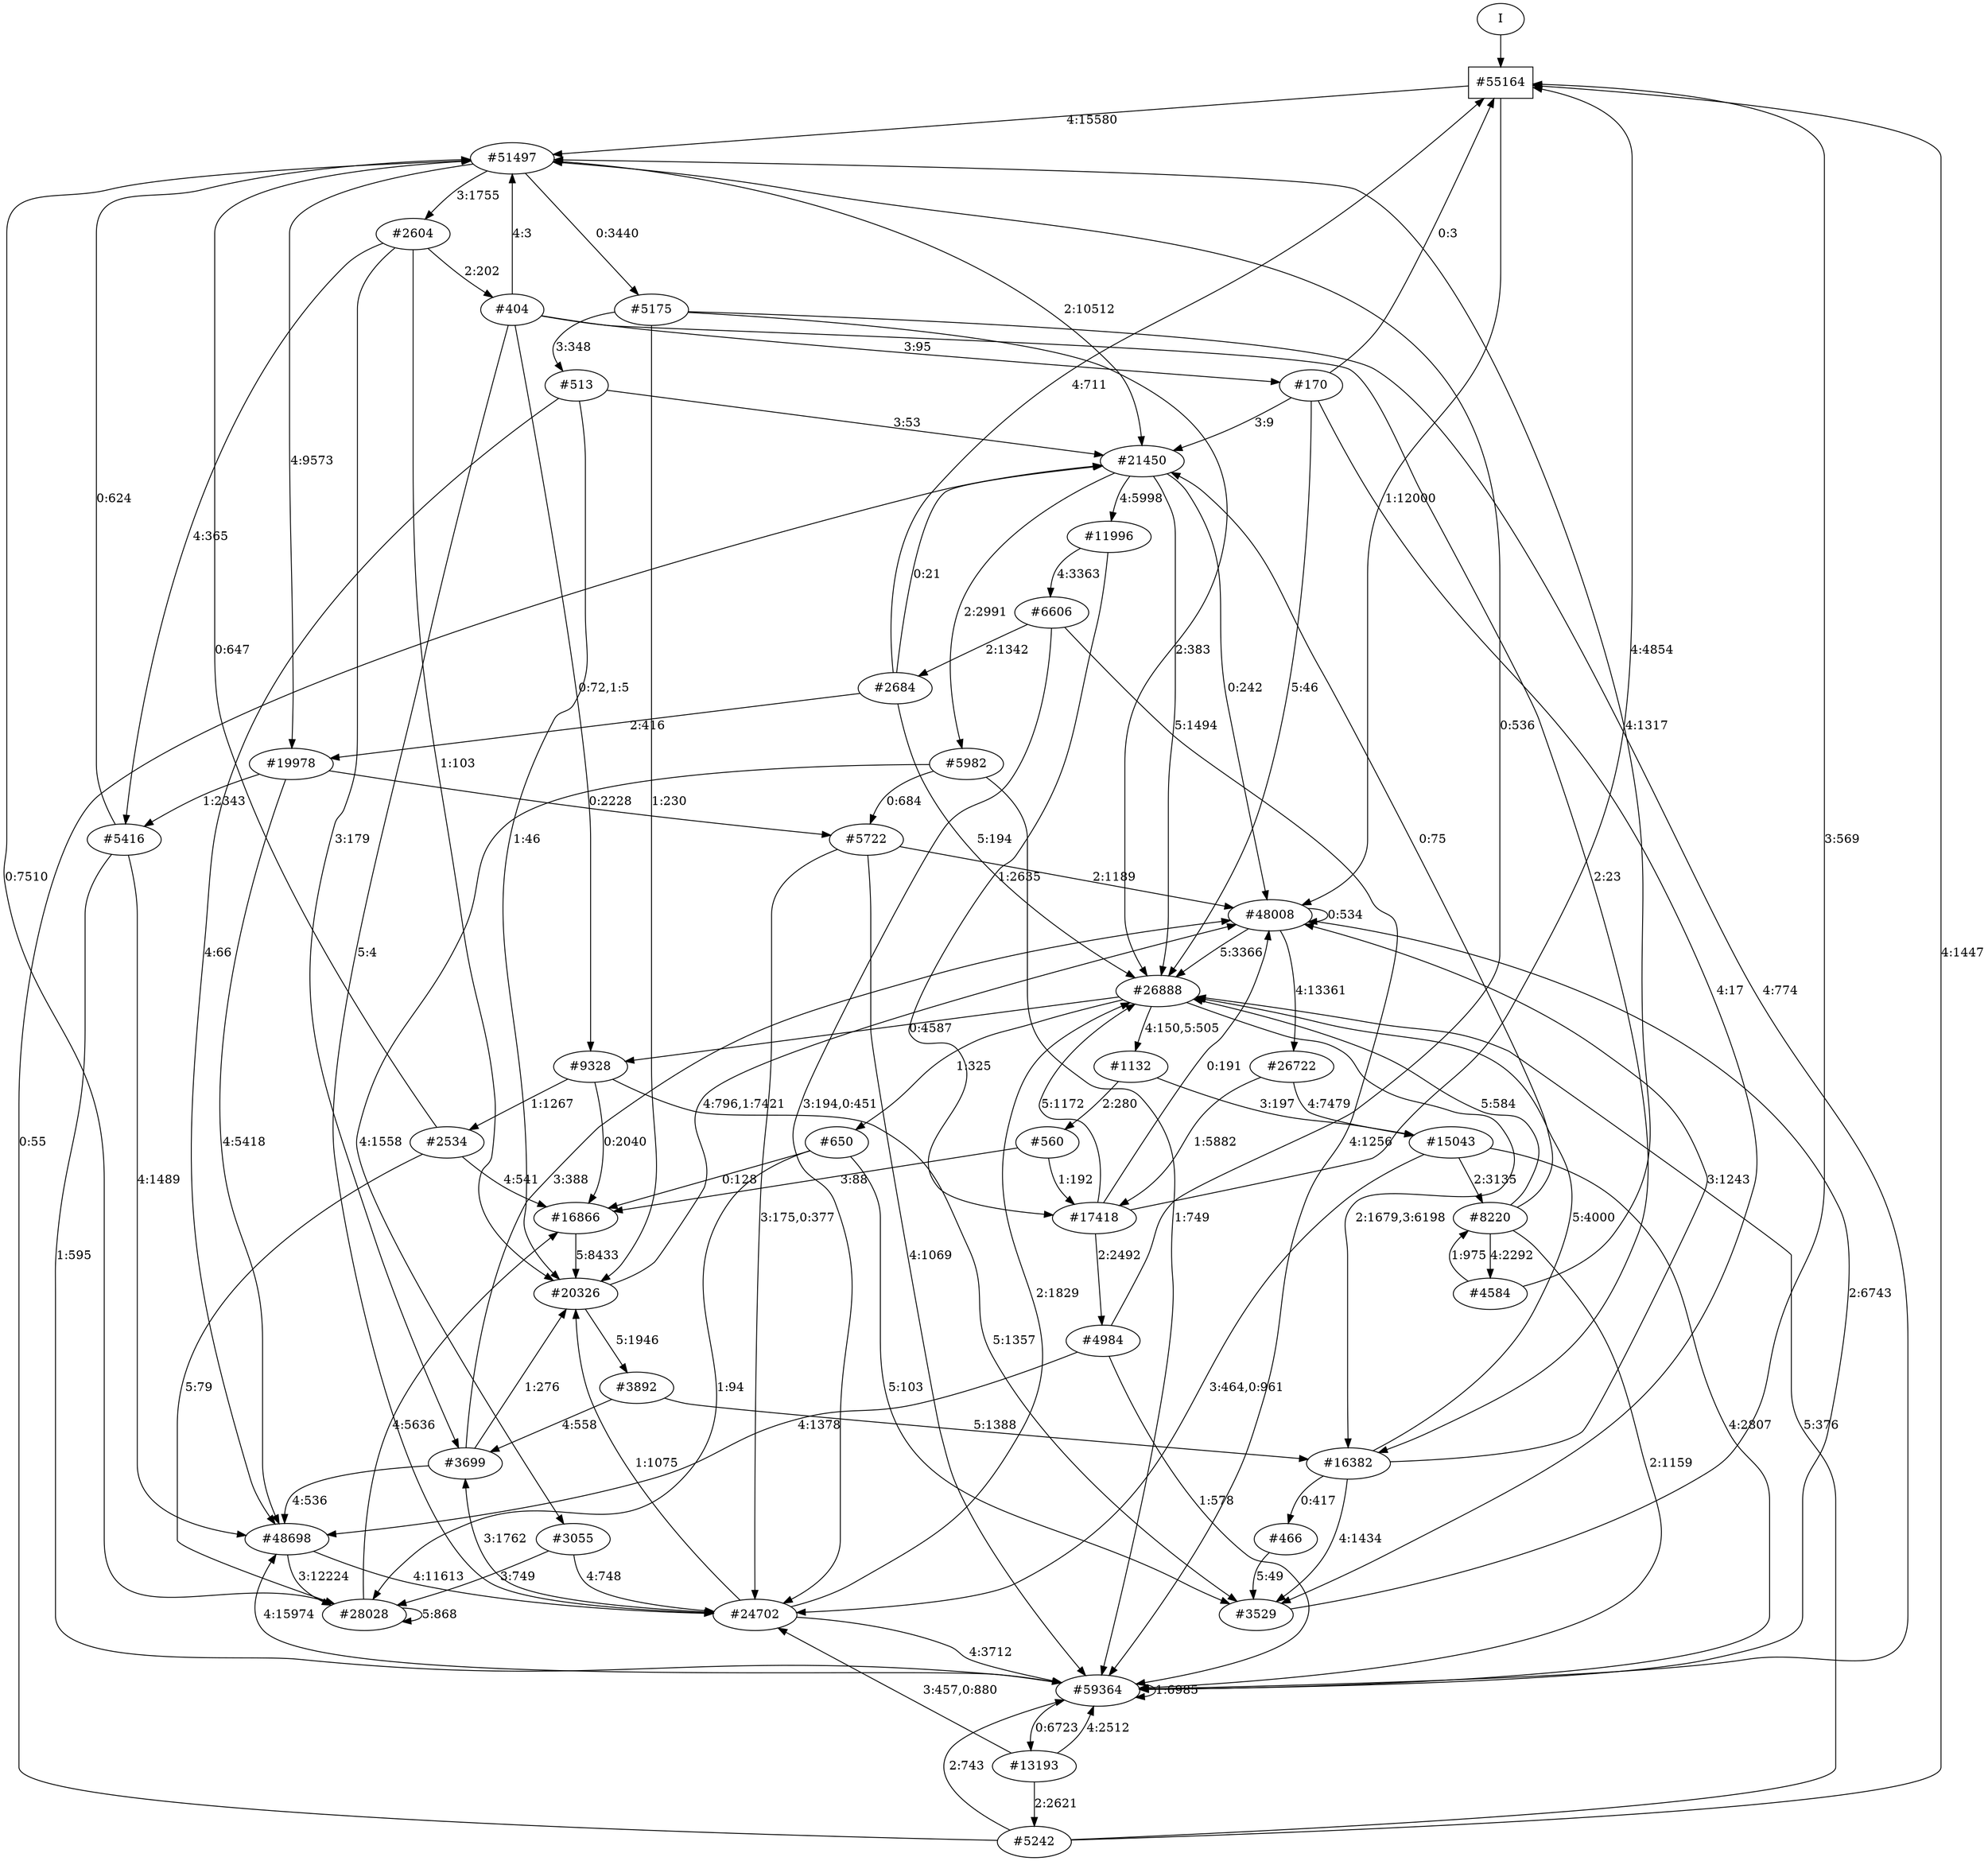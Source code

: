 // produced with flexfringe from git commitd1cf04ada0831d0605a3651971ef9a02091d8823
// dfasat/flexfringe -h=alergia -d=alergia_data -o=experiments/flexfringe_pautomac_study/flexfringe_data/exp6_n100_p0_01dfa -n=100 -p=0.01 /Users/nicholasrenninger/Google Drive/Grad School/specification learning/code/DPFA_DTS_product_experiment/dfasatInvestigations/experiments/flexfringe_pautomac_study/flexfringe_data/flexfringe_pautomac_study_train 
digraph DFA {
	0 [label="root" shape=box];
		I -> 0;
	0 [ label="#55164"  ];
		0 -> 1 [label="4:15580"  ];
		0 -> 55 [label="1:12000"  ];
	1 [ label="#51497"  ];
		1 -> 2 [label="2:10512"  ];
		1 -> 152 [label="3:1755"  ];
		1 -> 196 [label="4:9573"  ];
		1 -> 305 [label="0:3440"  ];
	196 [ label="#19978"  ];
		196 -> 197 [label="0:2228"  ];
		196 -> 198 [label="4:5418"  ];
		196 -> 271 [label="1:2343"  ];
	198 [ label="#48698"  ];
		198 -> 199 [label="3:12224"  ];
		198 -> 322 [label="4:11613"  ];
	322 [ label="#24702"  ];
		322 -> 86 [label="2:1829"  ];
		322 -> 98 [label="4:3712"  ];
		322 -> 201 [label="1:1075"  ];
		322 -> 1286 [label="3:1762"  ];
	1286 [ label="#3699"  ];
		1286 -> 55 [label="3:388"  ];
		1286 -> 198 [label="4:536"  ];
		1286 -> 201 [label="1:276"  ];
	199 [ label="#28028"  ];
		199 -> 1 [label="0:7510"  ];
		199 -> 199 [label="5:868"  ];
		199 -> 200 [label="4:5636"  ];
	200 [ label="#16866"  ];
		200 -> 201 [label="5:8433"  ];
	201 [ label="#20326"  ];
		201 -> 55 [label="4:796,1:7421"  ];
		201 -> 441 [label="5:1946"  ];
	441 [ label="#3892"  ];
		441 -> 87 [label="5:1388"  ];
		441 -> 1286 [label="4:558"  ];
	197 [ label="#5722"  ];
		197 -> 55 [label="2:1189"  ];
		197 -> 98 [label="4:1069"  ];
		197 -> 322 [label="3:175,0:377"  ];
	271 [ label="#5416"  ];
		271 -> 1 [label="0:624"  ];
		271 -> 98 [label="1:595"  ];
		271 -> 198 [label="4:1489"  ];
	2 [ label="#21450"  ];
		2 -> 3 [label="4:5998"  ];
		2 -> 55 [label="0:242"  ];
		2 -> 86 [label="5:1494"  ];
		2 -> 116 [label="2:2991"  ];
	3 [ label="#11996"  ];
		3 -> 4 [label="4:3363"  ];
		3 -> 57 [label="1:2635"  ];
	4 [ label="#6606"  ];
		4 -> 70 [label="2:1342"  ];
		4 -> 98 [label="4:1256"  ];
		4 -> 322 [label="3:194,0:451"  ];
	70 [ label="#2684"  ];
		70 -> 0 [label="4:711"  ];
		70 -> 2 [label="0:21"  ];
		70 -> 86 [label="5:194"  ];
		70 -> 196 [label="2:416"  ];
	116 [ label="#5982"  ];
		116 -> 98 [label="1:749"  ];
		116 -> 197 [label="0:684"  ];
		116 -> 488 [label="4:1558"  ];
	488 [ label="#3055"  ];
		488 -> 199 [label="3:749"  ];
		488 -> 322 [label="4:748"  ];
	152 [ label="#2604"  ];
		152 -> 1716 [label="2:202"  ];
		152 -> 201 [label="1:103"  ];
		152 -> 271 [label="4:365"  ];
		152 -> 1286 [label="3:179"  ];
	1716 [ label="#404"  ];
		1716 -> 1717 [label="3:95"  ];
		1716 -> 1 [label="4:3"  ];
		1716 -> 87 [label="2:23"  ];
		1716 -> 322 [label="5:4"  ];
		1716 -> 519 [label="0:72,1:5"  ];
	1717 [ label="#170"  ];
		1717 -> 0 [label="0:3"  ];
		1717 -> 2 [label="3:9"  ];
		1717 -> 86 [label="5:46"  ];
		1717 -> 658 [label="4:17"  ];
	305 [ label="#5175"  ];
		305 -> 86 [label="2:383"  ];
		305 -> 98 [label="4:774"  ];
		305 -> 201 [label="1:230"  ];
		305 -> 3719 [label="3:348"  ];
	3719 [ label="#513"  ];
		3719 -> 2 [label="3:53"  ];
		3719 -> 198 [label="4:66"  ];
		3719 -> 201 [label="1:46"  ];
	55 [ label="#48008"  ];
		55 -> 55 [label="0:534"  ];
		55 -> 56 [label="4:13361"  ];
		55 -> 86 [label="5:3366"  ];
		55 -> 98 [label="2:6743"  ];
	56 [ label="#26722"  ];
		56 -> 57 [label="1:5882"  ];
		56 -> 176 [label="4:7479"  ];
	176 [ label="#15043"  ];
		176 -> 98 [label="4:2807"  ];
		176 -> 322 [label="3:464,0:961"  ];
		176 -> 449 [label="2:3135"  ];
	449 [ label="#8220"  ];
		449 -> 2 [label="0:75"  ];
		449 -> 86 [label="5:584"  ];
		449 -> 98 [label="2:1159"  ];
		449 -> 450 [label="4:2292"  ];
	450 [ label="#4584"  ];
		450 -> 1 [label="4:1317"  ];
		450 -> 449 [label="1:975"  ];
	57 [ label="#17418"  ];
		57 -> 0 [label="4:4854"  ];
		57 -> 55 [label="0:191"  ];
		57 -> 86 [label="5:1172"  ];
		57 -> 111 [label="2:2492"  ];
	111 [ label="#4984"  ];
		111 -> 1 [label="0:536"  ];
		111 -> 98 [label="1:578"  ];
		111 -> 198 [label="4:1378"  ];
	98 [ label="#59364"  ];
		98 -> 98 [label="1:6985"  ];
		98 -> 198 [label="4:15974"  ];
		98 -> 274 [label="0:6723"  ];
	274 [ label="#13193"  ];
		274 -> 98 [label="4:2512"  ];
		274 -> 322 [label="3:457,0:880"  ];
		274 -> 1522 [label="2:2621"  ];
	1522 [ label="#5242"  ];
		1522 -> 0 [label="4:1447"  ];
		1522 -> 2 [label="0:55"  ];
		1522 -> 86 [label="5:376"  ];
		1522 -> 98 [label="2:743"  ];
	86 [ label="#26888"  ];
		86 -> 87 [label="2:1679,3:6198"  ];
		86 -> 519 [label="0:4587"  ];
		86 -> 3973 [label="4:150,5:505"  ];
		86 -> 11733 [label="1:325"  ];
	87 [ label="#16382"  ];
		87 -> 55 [label="3:1243"  ];
		87 -> 86 [label="5:4000"  ];
		87 -> 88 [label="0:417"  ];
		87 -> 658 [label="4:1434"  ];
	88 [ label="#466"  ];
		88 -> 658 [label="5:49"  ];
	519 [ label="#9328"  ];
		519 -> 200 [label="0:2040"  ];
		519 -> 658 [label="5:1357"  ];
		519 -> 1330 [label="1:1267"  ];
	1330 [ label="#2534"  ];
		1330 -> 1 [label="0:647"  ];
		1330 -> 199 [label="5:79"  ];
		1330 -> 200 [label="4:541"  ];
	658 [ label="#3529"  ];
		658 -> 0 [label="3:569"  ];
	11733 [ label="#650"  ];
		11733 -> 199 [label="1:94"  ];
		11733 -> 200 [label="0:128"  ];
		11733 -> 658 [label="5:103"  ];
	3973 [ label="#1132"  ];
		3973 -> 176 [label="3:197"  ];
		3973 -> 8541 [label="2:280"  ];
	8541 [ label="#560"  ];
		8541 -> 57 [label="1:192"  ];
		8541 -> 200 [label="3:88"  ];
}
